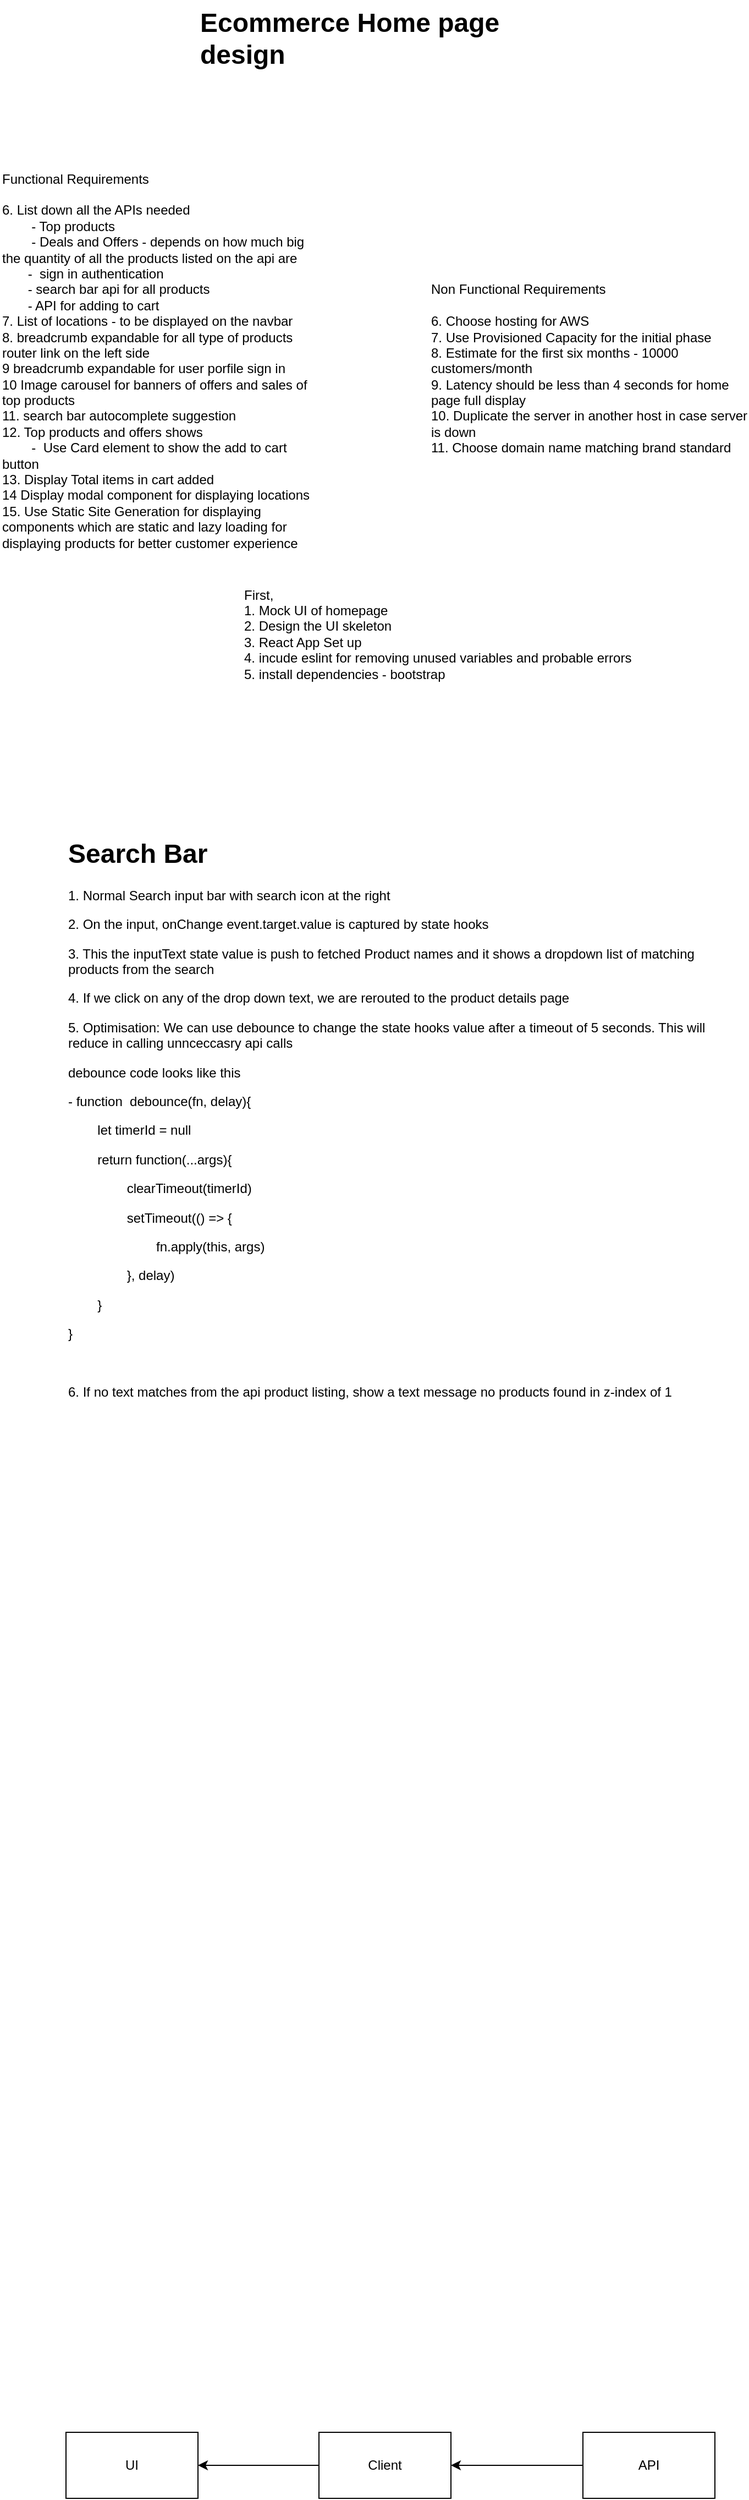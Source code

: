 <mxfile version="28.0.7">
  <diagram name="Page-1" id="M8_VWo9m_ZNQW_kMiXNB">
    <mxGraphModel dx="898" dy="1755" grid="1" gridSize="10" guides="1" tooltips="1" connect="1" arrows="1" fold="1" page="1" pageScale="1" pageWidth="827" pageHeight="1169" math="0" shadow="0">
      <root>
        <mxCell id="0" />
        <mxCell id="1" parent="0" />
        <mxCell id="UZGsrQagEl5h_SZRngAT-1" value="Functional Requirements&lt;div&gt;&lt;br&gt;&lt;/div&gt;&lt;div&gt;&lt;div&gt;6. List down all the APIs needed&amp;nbsp;&lt;/div&gt;&lt;div&gt;&lt;span style=&quot;white-space: pre;&quot;&gt;&#x9;&lt;/span&gt;- Top products&amp;nbsp;&lt;/div&gt;&lt;div&gt;&lt;span style=&quot;white-space: pre;&quot;&gt;&#x9;&lt;/span&gt;- Deals and Offers - depends on how much big the quantity of all the products listed on the api are&lt;br&gt;&lt;/div&gt;&lt;div&gt;&amp;nbsp; &amp;nbsp; &amp;nbsp; &amp;nbsp;-&amp;nbsp; sign in authentication&lt;/div&gt;&lt;div&gt;&amp;nbsp; &amp;nbsp; &amp;nbsp; &amp;nbsp;- search bar api for all products&lt;/div&gt;&lt;div&gt;&amp;nbsp; &amp;nbsp; &amp;nbsp; &amp;nbsp;- API for adding to cart&amp;nbsp;&lt;/div&gt;&lt;div&gt;7. List of locations - to be displayed on the navbar&lt;/div&gt;&lt;div&gt;8. breadcrumb expandable for all type of products router link on the left side&lt;/div&gt;&lt;div&gt;9 breadcrumb expandable for user porfile sign&lt;span style=&quot;background-color: transparent; color: light-dark(rgb(0, 0, 0), rgb(255, 255, 255));&quot;&gt;&amp;nbsp;in&lt;/span&gt;&lt;/div&gt;&lt;div&gt;&lt;span style=&quot;background-color: transparent; color: light-dark(rgb(0, 0, 0), rgb(255, 255, 255));&quot;&gt;10 Image carousel for banners of offers and sales of top products&lt;/span&gt;&lt;/div&gt;&lt;div&gt;&lt;span style=&quot;background-color: transparent; color: light-dark(rgb(0, 0, 0), rgb(255, 255, 255));&quot;&gt;11. search bar autocomplete suggestion&lt;/span&gt;&lt;/div&gt;&lt;div&gt;&lt;span style=&quot;background-color: transparent; color: light-dark(rgb(0, 0, 0), rgb(255, 255, 255));&quot;&gt;12. Top products and offers shows&lt;/span&gt;&lt;/div&gt;&lt;div&gt;&lt;span style=&quot;background-color: transparent; color: light-dark(rgb(0, 0, 0), rgb(255, 255, 255));&quot;&gt;&lt;span style=&quot;white-space: pre;&quot;&gt;&#x9;&lt;/span&gt;-&amp;nbsp; Use Card element to show the add to cart button&lt;br&gt;&lt;/span&gt;&lt;/div&gt;&lt;div&gt;13. Display Total items in cart added&lt;/div&gt;&lt;div&gt;14 Display modal component for displaying locations&lt;/div&gt;&lt;div&gt;15. Use Static Site Generation for displaying components which are static and lazy loading for displaying products for better customer experience&lt;/div&gt;&lt;div&gt;&lt;br&gt;&lt;/div&gt;&lt;/div&gt;" style="text;html=1;align=left;verticalAlign=middle;whiteSpace=wrap;rounded=0;" vertex="1" parent="1">
          <mxGeometry x="120" y="60" width="290" height="210" as="geometry" />
        </mxCell>
        <mxCell id="UZGsrQagEl5h_SZRngAT-2" value="Non Functional Requirements&lt;div&gt;&lt;br&gt;&lt;/div&gt;&lt;div&gt;&lt;div&gt;6. Choose hosting for AWS&lt;/div&gt;&lt;div&gt;7. Use Provisioned Capacity for the initial phase&lt;/div&gt;&lt;div&gt;8. Estimate for the first six months - 10000 customers/month&amp;nbsp;&lt;/div&gt;&lt;div&gt;9. Latency should be less than 4 seconds for home page full display&lt;/div&gt;&lt;div&gt;10. Duplicate the server in another host in case server is down&lt;/div&gt;&lt;div&gt;11. Choose domain name matching brand standard&lt;/div&gt;&lt;/div&gt;" style="text;html=1;align=left;verticalAlign=middle;whiteSpace=wrap;rounded=0;" vertex="1" parent="1">
          <mxGeometry x="510" y="60" width="290" height="210" as="geometry" />
        </mxCell>
        <mxCell id="UZGsrQagEl5h_SZRngAT-7" style="edgeStyle=orthogonalEdgeStyle;rounded=0;orthogonalLoop=1;jettySize=auto;html=1;entryX=1;entryY=0.5;entryDx=0;entryDy=0;" edge="1" parent="1" source="UZGsrQagEl5h_SZRngAT-3" target="UZGsrQagEl5h_SZRngAT-5">
          <mxGeometry relative="1" as="geometry" />
        </mxCell>
        <mxCell id="UZGsrQagEl5h_SZRngAT-3" value="Client" style="rounded=0;whiteSpace=wrap;html=1;" vertex="1" parent="1">
          <mxGeometry x="410" y="2040" width="120" height="60" as="geometry" />
        </mxCell>
        <mxCell id="UZGsrQagEl5h_SZRngAT-6" style="edgeStyle=orthogonalEdgeStyle;rounded=0;orthogonalLoop=1;jettySize=auto;html=1;entryX=1;entryY=0.5;entryDx=0;entryDy=0;" edge="1" parent="1" source="UZGsrQagEl5h_SZRngAT-4" target="UZGsrQagEl5h_SZRngAT-3">
          <mxGeometry relative="1" as="geometry" />
        </mxCell>
        <mxCell id="UZGsrQagEl5h_SZRngAT-4" value="API" style="rounded=0;whiteSpace=wrap;html=1;" vertex="1" parent="1">
          <mxGeometry x="650" y="2040" width="120" height="60" as="geometry" />
        </mxCell>
        <mxCell id="UZGsrQagEl5h_SZRngAT-5" value="UI" style="rounded=0;whiteSpace=wrap;html=1;" vertex="1" parent="1">
          <mxGeometry x="180" y="2040" width="120" height="60" as="geometry" />
        </mxCell>
        <mxCell id="UZGsrQagEl5h_SZRngAT-8" value="First,&amp;nbsp;&lt;div&gt;1. Mock UI of homepage&lt;/div&gt;&lt;div&gt;2. Design the UI skeleton&lt;/div&gt;&lt;div&gt;3. React App Set up&lt;/div&gt;&lt;div&gt;4. incude eslint for removing unused variables and probable errors&lt;/div&gt;&lt;div&gt;5. install dependencies - bootstrap&lt;/div&gt;&lt;div&gt;&lt;br&gt;&lt;/div&gt;&lt;div&gt;&lt;br&gt;&lt;/div&gt;&lt;div&gt;&lt;br&gt;&lt;/div&gt;&lt;div&gt;&lt;br&gt;&lt;/div&gt;" style="text;html=1;align=left;verticalAlign=middle;whiteSpace=wrap;rounded=0;" vertex="1" parent="1">
          <mxGeometry x="340" y="390" width="400" height="90" as="geometry" />
        </mxCell>
        <mxCell id="UZGsrQagEl5h_SZRngAT-9" value="&lt;h1 style=&quot;margin-top: 0px;&quot;&gt;Search Bar&lt;/h1&gt;&lt;p&gt;1. Normal Search input bar with search icon at the right&lt;/p&gt;&lt;p&gt;2. On the input, onChange event.target.value is captured by state hooks&lt;/p&gt;&lt;p&gt;3. This the inputText state value is push to fetched Product names and it shows a dropdown list of matching products from the search&lt;/p&gt;&lt;p&gt;4. If we click on any of the drop down text, we are rerouted to the product details page&lt;/p&gt;&lt;p&gt;5. Optimisation: We can use debounce to change the state hooks value after a timeout of 5 seconds. This will reduce in calling unnceccasry api calls&lt;/p&gt;&lt;p&gt;&lt;span style=&quot;background-color: transparent; color: light-dark(rgb(0, 0, 0), rgb(255, 255, 255));&quot;&gt;debounce code looks like this&lt;/span&gt;&lt;/p&gt;&lt;p&gt;&lt;span style=&quot;background-color: transparent; color: light-dark(rgb(0, 0, 0), rgb(255, 255, 255));&quot;&gt;-&amp;nbsp;&lt;/span&gt;&lt;span style=&quot;background-color: transparent; color: light-dark(rgb(0, 0, 0), rgb(255, 255, 255));&quot;&gt;function&amp;nbsp; debounce(fn, delay){&lt;/span&gt;&lt;/p&gt;&lt;p&gt;&lt;span style=&quot;background-color: transparent; color: light-dark(rgb(0, 0, 0), rgb(255, 255, 255));&quot;&gt;&lt;span style=&quot;white-space: pre;&quot;&gt;&#x9;&lt;/span&gt;let timerId = null&lt;br&gt;&lt;/span&gt;&lt;/p&gt;&lt;p&gt;&lt;span style=&quot;background-color: transparent; color: light-dark(rgb(0, 0, 0), rgb(255, 255, 255));&quot;&gt;&lt;span style=&quot;white-space: pre;&quot;&gt;&#x9;&lt;/span&gt;return function(...args){&lt;br&gt;&lt;/span&gt;&lt;/p&gt;&lt;p&gt;&lt;span style=&quot;white-space: pre;&quot;&gt;&lt;span style=&quot;white-space: pre;&quot;&gt;&#x9;&lt;/span&gt;&lt;span style=&quot;white-space: pre;&quot;&gt;&#x9;&lt;/span&gt;clearTimeout(timerId)&lt;/span&gt;&lt;/p&gt;&lt;p&gt;&lt;span style=&quot;white-space: pre;&quot;&gt;&lt;span style=&quot;white-space: pre;&quot;&gt;&#x9;&lt;/span&gt;&lt;span style=&quot;white-space: pre;&quot;&gt;&#x9;&lt;/span&gt;setTimeout(() =&amp;gt; {&lt;/span&gt;&lt;/p&gt;&lt;p&gt;&lt;span style=&quot;white-space: pre;&quot;&gt;&lt;span style=&quot;white-space: pre;&quot;&gt;&#x9;&lt;/span&gt;&lt;span style=&quot;white-space: pre;&quot;&gt;&#x9;&lt;/span&gt;&lt;span style=&quot;white-space: pre;&quot;&gt;&#x9;&lt;/span&gt;fn.apply(this, args)&lt;br&gt;&lt;/span&gt;&lt;/p&gt;&lt;p&gt;&lt;span style=&quot;white-space: pre;&quot;&gt;&lt;span style=&quot;white-space: pre;&quot;&gt;&#x9;&lt;/span&gt;&lt;span style=&quot;white-space: pre;&quot;&gt;&#x9;&lt;/span&gt;}, delay)&#x9;&lt;/span&gt;&lt;/p&gt;&lt;p&gt;&lt;span style=&quot;white-space: pre;&quot;&gt;&#x9;&lt;/span&gt;}&lt;/p&gt;&lt;p&gt;&lt;span style=&quot;background-color: transparent; color: light-dark(rgb(0, 0, 0), rgb(255, 255, 255));&quot;&gt;}&lt;/span&gt;&lt;/p&gt;&lt;p&gt;&lt;span style=&quot;background-color: transparent; color: light-dark(rgb(0, 0, 0), rgb(255, 255, 255));&quot;&gt;&lt;br&gt;&lt;/span&gt;&lt;/p&gt;&lt;p&gt;&lt;span style=&quot;background-color: transparent; color: light-dark(rgb(0, 0, 0), rgb(255, 255, 255));&quot;&gt;6. If no text matches from the api product listing, show a text message no products found in z-index of 1&lt;/span&gt;&lt;/p&gt;" style="text;html=1;whiteSpace=wrap;overflow=hidden;rounded=0;" vertex="1" parent="1">
          <mxGeometry x="180" y="585" width="600" height="545" as="geometry" />
        </mxCell>
        <mxCell id="UZGsrQagEl5h_SZRngAT-10" value="&lt;h1 style=&quot;margin-top: 0px;&quot;&gt;Ecommerce Home page design&lt;/h1&gt;" style="text;html=1;whiteSpace=wrap;overflow=hidden;rounded=0;" vertex="1" parent="1">
          <mxGeometry x="300" y="-170" width="310" height="120" as="geometry" />
        </mxCell>
      </root>
    </mxGraphModel>
  </diagram>
</mxfile>
